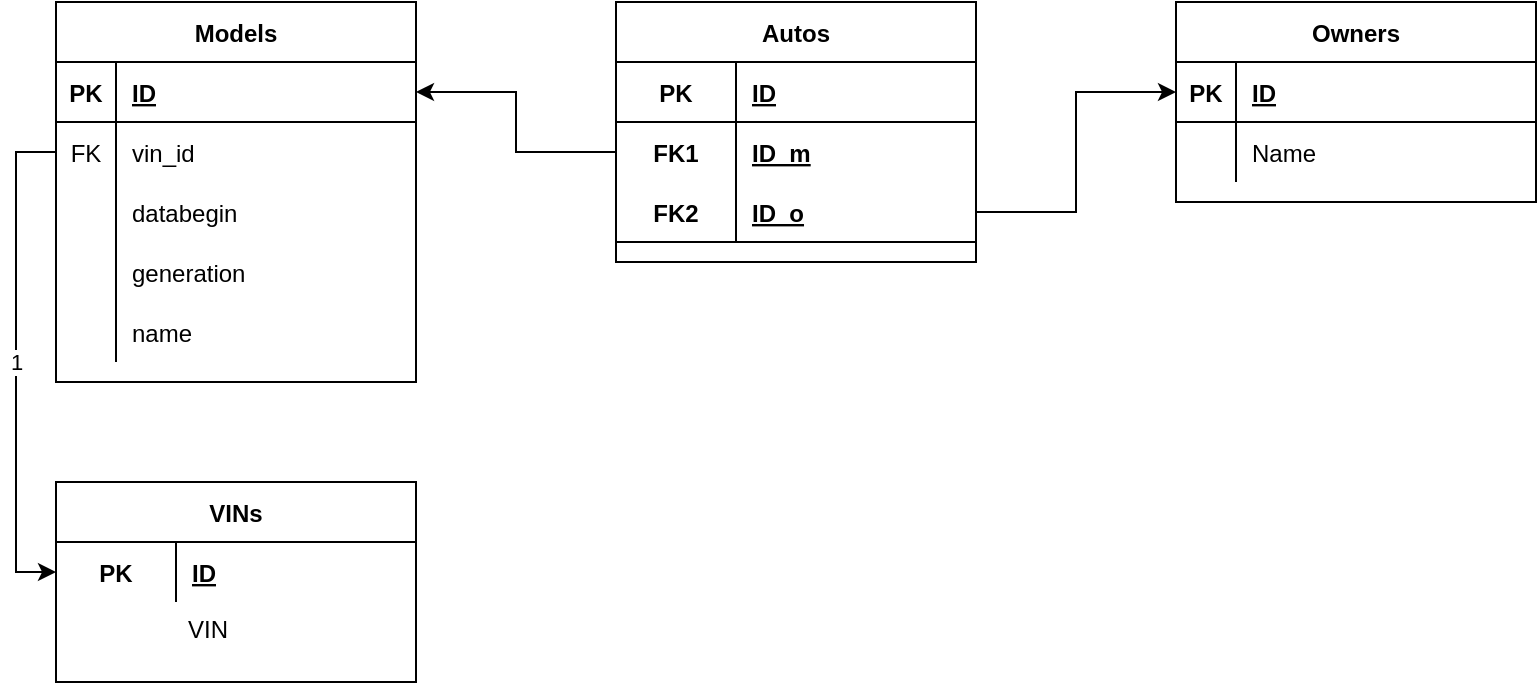 <mxfile version="14.7.4" type="embed"><diagram id="R2lEEEUBdFMjLlhIrx00" name="Page-1"><mxGraphModel dx="855" dy="753" grid="1" gridSize="10" guides="1" tooltips="1" connect="1" arrows="1" fold="1" page="1" pageScale="1" pageWidth="850" pageHeight="1100" math="0" shadow="0" extFonts="Permanent Marker^https://fonts.googleapis.com/css?family=Permanent+Marker"><root><mxCell id="0"/><mxCell id="1" parent="0"/><mxCell id="2-lVWbUVfkbHlMk-uXEG-1" value="Models" style="shape=table;startSize=30;container=1;collapsible=1;childLayout=tableLayout;fixedRows=1;rowLines=0;fontStyle=1;align=center;resizeLast=1;" parent="1" vertex="1"><mxGeometry x="40" y="80" width="180" height="190" as="geometry"/></mxCell><mxCell id="2-lVWbUVfkbHlMk-uXEG-2" value="" style="shape=tableRow;horizontal=0;startSize=0;swimlaneHead=0;swimlaneBody=0;fillColor=none;collapsible=0;dropTarget=0;points=[[0,0.5],[1,0.5]];portConstraint=eastwest;top=0;left=0;right=0;bottom=1;" parent="2-lVWbUVfkbHlMk-uXEG-1" vertex="1"><mxGeometry y="30" width="180" height="30" as="geometry"/></mxCell><mxCell id="2-lVWbUVfkbHlMk-uXEG-3" value="PK" style="shape=partialRectangle;connectable=0;fillColor=none;top=0;left=0;bottom=0;right=0;fontStyle=1;overflow=hidden;" parent="2-lVWbUVfkbHlMk-uXEG-2" vertex="1"><mxGeometry width="30" height="30" as="geometry"><mxRectangle width="30" height="30" as="alternateBounds"/></mxGeometry></mxCell><mxCell id="2-lVWbUVfkbHlMk-uXEG-4" value="ID" style="shape=partialRectangle;connectable=0;fillColor=none;top=0;left=0;bottom=0;right=0;align=left;spacingLeft=6;fontStyle=5;overflow=hidden;" parent="2-lVWbUVfkbHlMk-uXEG-2" vertex="1"><mxGeometry x="30" width="150" height="30" as="geometry"><mxRectangle width="150" height="30" as="alternateBounds"/></mxGeometry></mxCell><mxCell id="24" value="" style="shape=partialRectangle;collapsible=0;dropTarget=0;pointerEvents=0;fillColor=none;top=0;left=0;bottom=0;right=0;points=[[0,0.5],[1,0.5]];portConstraint=eastwest;" vertex="1" parent="2-lVWbUVfkbHlMk-uXEG-1"><mxGeometry y="60" width="180" height="30" as="geometry"/></mxCell><mxCell id="25" value="FK" style="shape=partialRectangle;connectable=0;fillColor=none;top=0;left=0;bottom=0;right=0;fontStyle=0;overflow=hidden;" vertex="1" parent="24"><mxGeometry width="30" height="30" as="geometry"/></mxCell><mxCell id="26" value="vin_id" style="shape=partialRectangle;connectable=0;fillColor=none;top=0;left=0;bottom=0;right=0;align=left;spacingLeft=6;fontStyle=0;overflow=hidden;" vertex="1" parent="24"><mxGeometry x="30" width="150" height="30" as="geometry"/></mxCell><mxCell id="2-lVWbUVfkbHlMk-uXEG-5" value="" style="shape=tableRow;horizontal=0;startSize=0;swimlaneHead=0;swimlaneBody=0;fillColor=none;collapsible=0;dropTarget=0;points=[[0,0.5],[1,0.5]];portConstraint=eastwest;top=0;left=0;right=0;bottom=0;" parent="2-lVWbUVfkbHlMk-uXEG-1" vertex="1"><mxGeometry y="90" width="180" height="30" as="geometry"/></mxCell><mxCell id="2-lVWbUVfkbHlMk-uXEG-6" value="" style="shape=partialRectangle;connectable=0;fillColor=none;top=0;left=0;bottom=0;right=0;editable=1;overflow=hidden;" parent="2-lVWbUVfkbHlMk-uXEG-5" vertex="1"><mxGeometry width="30" height="30" as="geometry"><mxRectangle width="30" height="30" as="alternateBounds"/></mxGeometry></mxCell><mxCell id="2-lVWbUVfkbHlMk-uXEG-7" value="databegin" style="shape=partialRectangle;connectable=0;fillColor=none;top=0;left=0;bottom=0;right=0;align=left;spacingLeft=6;overflow=hidden;" parent="2-lVWbUVfkbHlMk-uXEG-5" vertex="1"><mxGeometry x="30" width="150" height="30" as="geometry"><mxRectangle width="150" height="30" as="alternateBounds"/></mxGeometry></mxCell><mxCell id="2-lVWbUVfkbHlMk-uXEG-8" value="" style="shape=tableRow;horizontal=0;startSize=0;swimlaneHead=0;swimlaneBody=0;fillColor=none;collapsible=0;dropTarget=0;points=[[0,0.5],[1,0.5]];portConstraint=eastwest;top=0;left=0;right=0;bottom=0;" parent="2-lVWbUVfkbHlMk-uXEG-1" vertex="1"><mxGeometry y="120" width="180" height="30" as="geometry"/></mxCell><mxCell id="2-lVWbUVfkbHlMk-uXEG-9" value="" style="shape=partialRectangle;connectable=0;fillColor=none;top=0;left=0;bottom=0;right=0;editable=1;overflow=hidden;" parent="2-lVWbUVfkbHlMk-uXEG-8" vertex="1"><mxGeometry width="30" height="30" as="geometry"><mxRectangle width="30" height="30" as="alternateBounds"/></mxGeometry></mxCell><mxCell id="2-lVWbUVfkbHlMk-uXEG-10" value="generation" style="shape=partialRectangle;connectable=0;fillColor=none;top=0;left=0;bottom=0;right=0;align=left;spacingLeft=6;overflow=hidden;" parent="2-lVWbUVfkbHlMk-uXEG-8" vertex="1"><mxGeometry x="30" width="150" height="30" as="geometry"><mxRectangle width="150" height="30" as="alternateBounds"/></mxGeometry></mxCell><mxCell id="2-lVWbUVfkbHlMk-uXEG-11" value="" style="shape=tableRow;horizontal=0;startSize=0;swimlaneHead=0;swimlaneBody=0;fillColor=none;collapsible=0;dropTarget=0;points=[[0,0.5],[1,0.5]];portConstraint=eastwest;top=0;left=0;right=0;bottom=0;" parent="2-lVWbUVfkbHlMk-uXEG-1" vertex="1"><mxGeometry y="150" width="180" height="30" as="geometry"/></mxCell><mxCell id="2-lVWbUVfkbHlMk-uXEG-12" value="" style="shape=partialRectangle;connectable=0;fillColor=none;top=0;left=0;bottom=0;right=0;editable=1;overflow=hidden;" parent="2-lVWbUVfkbHlMk-uXEG-11" vertex="1"><mxGeometry width="30" height="30" as="geometry"><mxRectangle width="30" height="30" as="alternateBounds"/></mxGeometry></mxCell><mxCell id="2-lVWbUVfkbHlMk-uXEG-13" value="name" style="shape=partialRectangle;connectable=0;fillColor=none;top=0;left=0;bottom=0;right=0;align=left;spacingLeft=6;overflow=hidden;" parent="2-lVWbUVfkbHlMk-uXEG-11" vertex="1"><mxGeometry x="30" width="150" height="30" as="geometry"><mxRectangle width="150" height="30" as="alternateBounds"/></mxGeometry></mxCell><mxCell id="2-lVWbUVfkbHlMk-uXEG-14" value="Owners" style="shape=table;startSize=30;container=1;collapsible=1;childLayout=tableLayout;fixedRows=1;rowLines=0;fontStyle=1;align=center;resizeLast=1;" parent="1" vertex="1"><mxGeometry x="600" y="80" width="180" height="100" as="geometry"/></mxCell><mxCell id="2-lVWbUVfkbHlMk-uXEG-15" value="" style="shape=tableRow;horizontal=0;startSize=0;swimlaneHead=0;swimlaneBody=0;fillColor=none;collapsible=0;dropTarget=0;points=[[0,0.5],[1,0.5]];portConstraint=eastwest;top=0;left=0;right=0;bottom=1;" parent="2-lVWbUVfkbHlMk-uXEG-14" vertex="1"><mxGeometry y="30" width="180" height="30" as="geometry"/></mxCell><mxCell id="2-lVWbUVfkbHlMk-uXEG-16" value="PK" style="shape=partialRectangle;connectable=0;fillColor=none;top=0;left=0;bottom=0;right=0;fontStyle=1;overflow=hidden;" parent="2-lVWbUVfkbHlMk-uXEG-15" vertex="1"><mxGeometry width="30" height="30" as="geometry"><mxRectangle width="30" height="30" as="alternateBounds"/></mxGeometry></mxCell><mxCell id="2-lVWbUVfkbHlMk-uXEG-17" value="ID" style="shape=partialRectangle;connectable=0;fillColor=none;top=0;left=0;bottom=0;right=0;align=left;spacingLeft=6;fontStyle=5;overflow=hidden;" parent="2-lVWbUVfkbHlMk-uXEG-15" vertex="1"><mxGeometry x="30" width="150" height="30" as="geometry"><mxRectangle width="150" height="30" as="alternateBounds"/></mxGeometry></mxCell><mxCell id="2-lVWbUVfkbHlMk-uXEG-18" value="" style="shape=tableRow;horizontal=0;startSize=0;swimlaneHead=0;swimlaneBody=0;fillColor=none;collapsible=0;dropTarget=0;points=[[0,0.5],[1,0.5]];portConstraint=eastwest;top=0;left=0;right=0;bottom=0;" parent="2-lVWbUVfkbHlMk-uXEG-14" vertex="1"><mxGeometry y="60" width="180" height="30" as="geometry"/></mxCell><mxCell id="2-lVWbUVfkbHlMk-uXEG-19" value="" style="shape=partialRectangle;connectable=0;fillColor=none;top=0;left=0;bottom=0;right=0;editable=1;overflow=hidden;" parent="2-lVWbUVfkbHlMk-uXEG-18" vertex="1"><mxGeometry width="30" height="30" as="geometry"><mxRectangle width="30" height="30" as="alternateBounds"/></mxGeometry></mxCell><mxCell id="2-lVWbUVfkbHlMk-uXEG-20" value="Name" style="shape=partialRectangle;connectable=0;fillColor=none;top=0;left=0;bottom=0;right=0;align=left;spacingLeft=6;overflow=hidden;" parent="2-lVWbUVfkbHlMk-uXEG-18" vertex="1"><mxGeometry x="30" width="150" height="30" as="geometry"><mxRectangle width="150" height="30" as="alternateBounds"/></mxGeometry></mxCell><mxCell id="2-lVWbUVfkbHlMk-uXEG-21" value="Autos" style="shape=table;startSize=30;container=1;collapsible=1;childLayout=tableLayout;fixedRows=1;rowLines=0;fontStyle=1;align=center;resizeLast=1;" parent="1" vertex="1"><mxGeometry x="320" y="80" width="180" height="130" as="geometry"/></mxCell><mxCell id="2-lVWbUVfkbHlMk-uXEG-22" value="" style="shape=tableRow;horizontal=0;startSize=0;swimlaneHead=0;swimlaneBody=0;fillColor=none;collapsible=0;dropTarget=0;points=[[0,0.5],[1,0.5]];portConstraint=eastwest;top=0;left=0;right=0;bottom=1;" parent="2-lVWbUVfkbHlMk-uXEG-21" vertex="1"><mxGeometry y="30" width="180" height="30" as="geometry"/></mxCell><mxCell id="2-lVWbUVfkbHlMk-uXEG-23" value="PK" style="shape=partialRectangle;connectable=0;fillColor=none;top=0;left=0;bottom=0;right=0;fontStyle=1;overflow=hidden;" parent="2-lVWbUVfkbHlMk-uXEG-22" vertex="1"><mxGeometry width="60" height="30" as="geometry"><mxRectangle width="60" height="30" as="alternateBounds"/></mxGeometry></mxCell><mxCell id="2-lVWbUVfkbHlMk-uXEG-24" value="ID" style="shape=partialRectangle;connectable=0;fillColor=none;top=0;left=0;bottom=0;right=0;align=left;spacingLeft=6;fontStyle=5;overflow=hidden;" parent="2-lVWbUVfkbHlMk-uXEG-22" vertex="1"><mxGeometry x="60" width="120" height="30" as="geometry"><mxRectangle width="120" height="30" as="alternateBounds"/></mxGeometry></mxCell><mxCell id="2-lVWbUVfkbHlMk-uXEG-25" value="" style="shape=tableRow;horizontal=0;startSize=0;swimlaneHead=0;swimlaneBody=0;fillColor=none;collapsible=0;dropTarget=0;points=[[0,0.5],[1,0.5]];portConstraint=eastwest;top=0;left=0;right=0;bottom=0;" parent="2-lVWbUVfkbHlMk-uXEG-21" vertex="1"><mxGeometry y="60" width="180" height="30" as="geometry"/></mxCell><mxCell id="2-lVWbUVfkbHlMk-uXEG-26" value="FK1" style="shape=partialRectangle;connectable=0;fillColor=none;top=0;left=0;bottom=0;right=0;fontStyle=1;overflow=hidden;" parent="2-lVWbUVfkbHlMk-uXEG-25" vertex="1"><mxGeometry width="60" height="30" as="geometry"><mxRectangle width="60" height="30" as="alternateBounds"/></mxGeometry></mxCell><mxCell id="2-lVWbUVfkbHlMk-uXEG-27" value="ID_m" style="shape=partialRectangle;connectable=0;fillColor=none;top=0;left=0;bottom=0;right=0;align=left;spacingLeft=6;fontStyle=5;overflow=hidden;" parent="2-lVWbUVfkbHlMk-uXEG-25" vertex="1"><mxGeometry x="60" width="120" height="30" as="geometry"><mxRectangle width="120" height="30" as="alternateBounds"/></mxGeometry></mxCell><mxCell id="2-lVWbUVfkbHlMk-uXEG-28" value="" style="shape=tableRow;horizontal=0;startSize=0;swimlaneHead=0;swimlaneBody=0;fillColor=none;collapsible=0;dropTarget=0;points=[[0,0.5],[1,0.5]];portConstraint=eastwest;top=0;left=0;right=0;bottom=1;" parent="2-lVWbUVfkbHlMk-uXEG-21" vertex="1"><mxGeometry y="90" width="180" height="30" as="geometry"/></mxCell><mxCell id="2-lVWbUVfkbHlMk-uXEG-29" value="FK2" style="shape=partialRectangle;connectable=0;fillColor=none;top=0;left=0;bottom=0;right=0;fontStyle=1;overflow=hidden;" parent="2-lVWbUVfkbHlMk-uXEG-28" vertex="1"><mxGeometry width="60" height="30" as="geometry"><mxRectangle width="60" height="30" as="alternateBounds"/></mxGeometry></mxCell><mxCell id="2-lVWbUVfkbHlMk-uXEG-30" value="ID_o" style="shape=partialRectangle;connectable=0;fillColor=none;top=0;left=0;bottom=0;right=0;align=left;spacingLeft=6;fontStyle=5;overflow=hidden;shadow=1;" parent="2-lVWbUVfkbHlMk-uXEG-28" vertex="1"><mxGeometry x="60" width="120" height="30" as="geometry"><mxRectangle width="120" height="30" as="alternateBounds"/></mxGeometry></mxCell><mxCell id="2-lVWbUVfkbHlMk-uXEG-31" style="edgeStyle=orthogonalEdgeStyle;rounded=0;orthogonalLoop=1;jettySize=auto;html=1;" parent="1" source="2-lVWbUVfkbHlMk-uXEG-25" target="2-lVWbUVfkbHlMk-uXEG-2" edge="1"><mxGeometry relative="1" as="geometry"><Array as="points"><mxPoint x="270" y="155"/><mxPoint x="270" y="125"/></Array></mxGeometry></mxCell><mxCell id="2-lVWbUVfkbHlMk-uXEG-32" style="edgeStyle=orthogonalEdgeStyle;rounded=0;orthogonalLoop=1;jettySize=auto;html=1;" parent="1" source="2-lVWbUVfkbHlMk-uXEG-28" target="2-lVWbUVfkbHlMk-uXEG-15" edge="1"><mxGeometry relative="1" as="geometry"/></mxCell><mxCell id="2" value="VINs" style="shape=table;startSize=30;container=1;collapsible=1;childLayout=tableLayout;fixedRows=1;rowLines=0;fontStyle=1;align=center;resizeLast=1;" vertex="1" parent="1"><mxGeometry x="40" y="320" width="180" height="100" as="geometry"/></mxCell><mxCell id="3" value="" style="shape=partialRectangle;collapsible=0;dropTarget=0;pointerEvents=0;fillColor=none;top=0;left=0;bottom=0;right=0;points=[[0,0.5],[1,0.5]];portConstraint=eastwest;" vertex="1" parent="2"><mxGeometry y="30" width="180" height="30" as="geometry"/></mxCell><mxCell id="4" value="PK" style="shape=partialRectangle;connectable=0;fillColor=none;top=0;left=0;bottom=0;right=0;fontStyle=1;overflow=hidden;" vertex="1" parent="3"><mxGeometry width="60" height="30" as="geometry"/></mxCell><mxCell id="5" value="ID" style="shape=partialRectangle;connectable=0;fillColor=none;top=0;left=0;bottom=0;right=0;align=left;spacingLeft=6;fontStyle=5;overflow=hidden;" vertex="1" parent="3"><mxGeometry x="60" width="120" height="30" as="geometry"/></mxCell><mxCell id="21" value="VIN" style="text;strokeColor=none;fillColor=none;spacingLeft=4;spacingRight=4;overflow=hidden;rotatable=0;points=[[0,0.5],[1,0.5]];portConstraint=eastwest;fontSize=12;" vertex="1" parent="1"><mxGeometry x="100" y="380" width="120" height="30" as="geometry"/></mxCell><mxCell id="27" value="1" style="edgeStyle=orthogonalEdgeStyle;rounded=0;orthogonalLoop=1;jettySize=auto;html=1;entryX=0;entryY=0.5;entryDx=0;entryDy=0;" edge="1" parent="1" source="24" target="3"><mxGeometry relative="1" as="geometry"/></mxCell></root></mxGraphModel></diagram></mxfile>